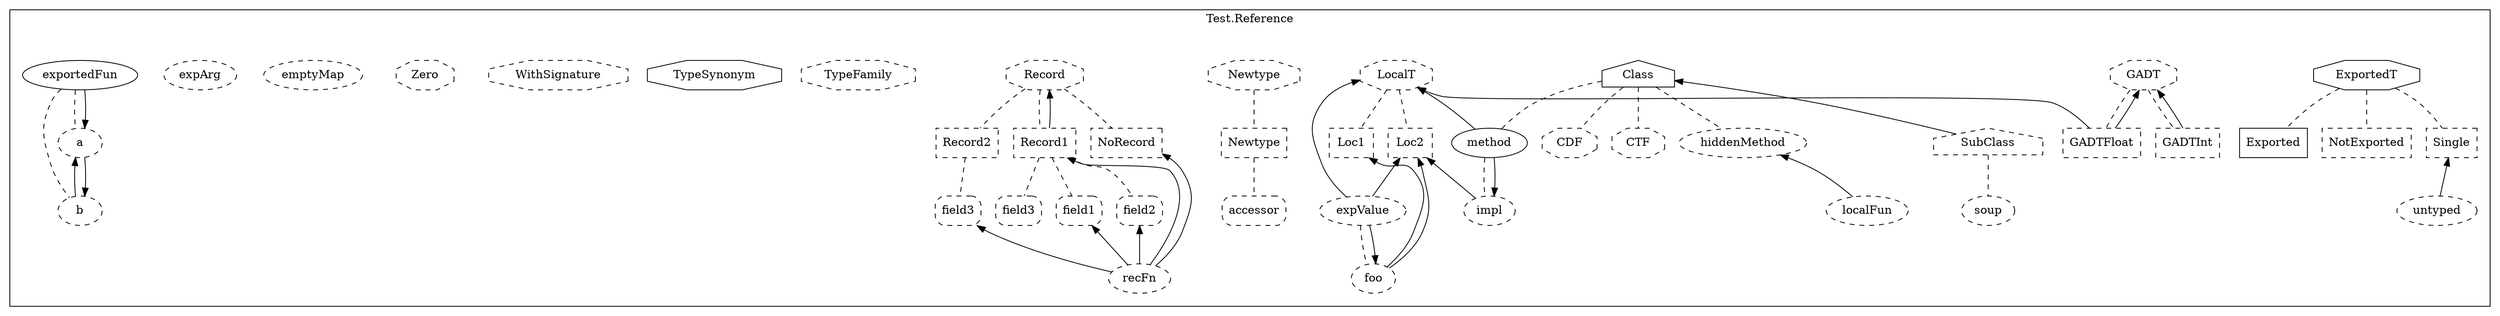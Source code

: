 digraph calligraphy {
    node [style=filled fillcolor="#ffffffcf"];
    graph [outputorder=edgesfirst];
    subgraph cluster_module_0 {
        label="Test.Reference";
        subgraph cluster_0_0 {
            style=invis;
            0 [label="Class",shape=house,style="filled"];
            1 [label="CDF",shape=octagon,style="dashed, filled"];
            0 -> 1 [style=dashed,arrowhead=none];
            2 [label="CTF",shape=octagon,style="dashed, filled"];
            0 -> 2 [style=dashed,arrowhead=none];
            3 [label="hiddenMethod",shape=ellipse,style="dashed, filled"];
            0 -> 3 [style=dashed,arrowhead=none];
            4 [label="method",shape=ellipse,style="filled"];
            5 [label="impl",shape=ellipse,style="dashed, filled"];
            4 -> 5 [style=dashed,arrowhead=none];
            0 -> 4 [style=dashed,arrowhead=none];
        }
        subgraph cluster_0_1 {
            style=invis;
            6 [label="ExportedT",shape=octagon,style="filled"];
            7 [label="Exported",shape=box,style="filled"];
            6 -> 7 [style=dashed,arrowhead=none];
            8 [label="NotExported",shape=box,style="dashed, filled"];
            6 -> 8 [style=dashed,arrowhead=none];
            9 [label="Single",shape=box,style="dashed, filled"];
            6 -> 9 [style=dashed,arrowhead=none];
        }
        subgraph cluster_0_2 {
            style=invis;
            10 [label="GADT",shape=octagon,style="dashed, filled"];
            11 [label="GADTFloat",shape=box,style="dashed, filled"];
            10 -> 11 [style=dashed,arrowhead=none];
            12 [label="GADTInt",shape=box,style="dashed, filled"];
            10 -> 12 [style=dashed,arrowhead=none];
        }
        subgraph cluster_0_3 {
            style=invis;
            13 [label="LocalT",shape=octagon,style="dashed, filled"];
            14 [label="Loc1",shape=box,style="dashed, filled"];
            13 -> 14 [style=dashed,arrowhead=none];
            15 [label="Loc2",shape=box,style="dashed, filled"];
            13 -> 15 [style=dashed,arrowhead=none];
        }
        subgraph cluster_0_4 {
            style=invis;
            16 [label="Newtype",shape=octagon,style="dashed, filled"];
            17 [label="Newtype",shape=box,style="dashed, filled"];
            18 [label="accessor",shape=box,style="rounded, dashed, filled"];
            17 -> 18 [style=dashed,arrowhead=none];
            16 -> 17 [style=dashed,arrowhead=none];
        }
        subgraph cluster_0_5 {
            style=invis;
            19 [label="Record",shape=octagon,style="dashed, filled"];
            20 [label="NoRecord",shape=box,style="dashed, filled"];
            19 -> 20 [style=dashed,arrowhead=none];
            21 [label="Record1",shape=box,style="dashed, filled"];
            22 [label="field1",shape=box,style="rounded, dashed, filled"];
            21 -> 22 [style=dashed,arrowhead=none];
            23 [label="field2",shape=box,style="rounded, dashed, filled"];
            21 -> 23 [style=dashed,arrowhead=none];
            24 [label="field3",shape=box,style="rounded, dashed, filled"];
            21 -> 24 [style=dashed,arrowhead=none];
            19 -> 21 [style=dashed,arrowhead=none];
            25 [label="Record2",shape=box,style="dashed, filled"];
            26 [label="field3",shape=box,style="rounded, dashed, filled"];
            25 -> 26 [style=dashed,arrowhead=none];
            19 -> 25 [style=dashed,arrowhead=none];
        }
        subgraph cluster_0_6 {
            style=invis;
            27 [label="SubClass",shape=house,style="dashed, filled"];
            28 [label="soup",shape=ellipse,style="dashed, filled"];
            27 -> 28 [style=dashed,arrowhead=none];
        }
        subgraph cluster_0_7 {
            style=invis;
            29 [label="TypeFamily",shape=octagon,style="dashed, filled"];
        }
        subgraph cluster_0_8 {
            style=invis;
            30 [label="TypeSynonym",shape=octagon,style="filled"];
        }
        subgraph cluster_0_9 {
            style=invis;
            31 [label="WithSignature",shape=octagon,style="dashed, filled"];
        }
        subgraph cluster_0_10 {
            style=invis;
            32 [label="Zero",shape=octagon,style="dashed, filled"];
        }
        subgraph cluster_0_11 {
            style=invis;
            33 [label="emptyMap",shape=ellipse,style="dashed, filled"];
        }
        subgraph cluster_0_12 {
            style=invis;
            34 [label="expArg",shape=ellipse,style="dashed, filled"];
        }
        subgraph cluster_0_13 {
            style=invis;
            35 [label="expValue",shape=ellipse,style="dashed, filled"];
            36 [label="foo",shape=ellipse,style="dashed, filled"];
            35 -> 36 [style=dashed,arrowhead=none];
        }
        subgraph cluster_0_14 {
            style=invis;
            37 [label="exportedFun",shape=ellipse,style="filled"];
            38 [label="a",shape=ellipse,style="dashed, filled"];
            37 -> 38 [style=dashed,arrowhead=none];
            39 [label="b",shape=ellipse,style="dashed, filled"];
            37 -> 39 [style=dashed,arrowhead=none];
        }
        subgraph cluster_0_15 {
            style=invis;
            40 [label="localFun",shape=ellipse,style="dashed, filled"];
        }
        subgraph cluster_0_16 {
            style=invis;
            41 [label="recFn",shape=ellipse,style="dashed, filled"];
        }
        subgraph cluster_0_17 {
            style=invis;
            42 [label="untyped",shape=ellipse,style="dashed, filled"];
        }
    }
    5 -> 4 [dir=back];
    13 -> 4 [dir=back];
    15 -> 5 [dir=back];
    10 -> 11 [dir=back];
    13 -> 11 [dir=back];
    10 -> 12 [dir=back];
    19 -> 21 [dir=back];
    0 -> 27 [dir=back];
    13 -> 35 [dir=back];
    15 -> 35 [dir=back];
    36 -> 35 [dir=back];
    14 -> 36 [dir=back];
    15 -> 36 [dir=back];
    38 -> 37 [dir=back];
    39 -> 38 [dir=back];
    38 -> 39 [dir=back];
    3 -> 40 [dir=back];
    20 -> 41 [dir=back];
    21 -> 41 [dir=back];
    22 -> 41 [dir=back];
    23 -> 41 [dir=back];
    26 -> 41 [dir=back];
    9 -> 42 [dir=back];
}

